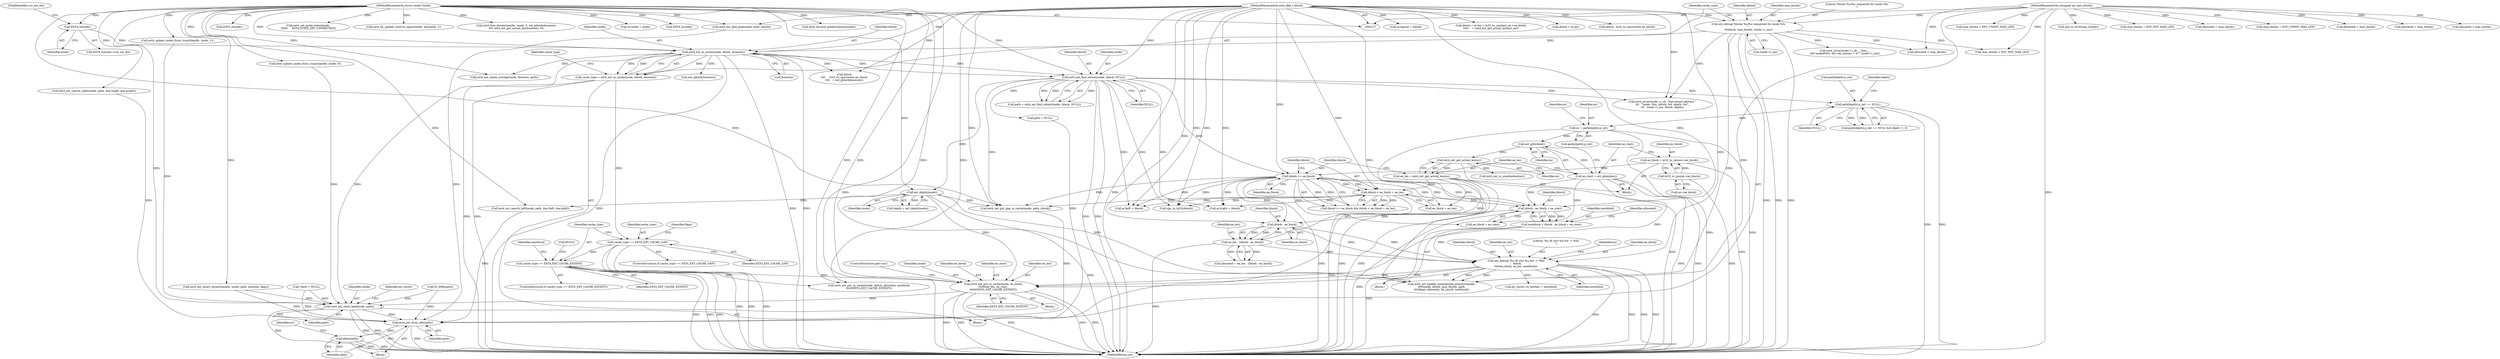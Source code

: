 digraph "0_linux_744692dc059845b2a3022119871846e74d4f6e11@pointer" {
"1000353" [label="(Call,ext4_ext_put_in_cache(inode, ee_block,\n\t\t\t\t\t\t\tee_len, ee_start,\n\t\t\t\t\t\t\tEXT4_EXT_CACHE_EXTENT))"];
"1000253" [label="(Call,ext_depth(inode))"];
"1000235" [label="(Call,ext4_ext_find_extent(inode, iblock, NULL))"];
"1000178" [label="(Call,ext4_ext_in_cache(inode, iblock, &newex))"];
"1000160" [label="(Call,EXT4_I(inode))"];
"1000129" [label="(MethodParameterIn,struct inode *inode)"];
"1000169" [label="(Call,ext_debug(\"blocks %u/%u requested for inode %lu\n\",\n\t\t\tiblock, max_blocks, inode->i_ino))"];
"1000130" [label="(MethodParameterIn,ext4_lblk_t iblock)"];
"1000131" [label="(MethodParameterIn,unsigned int max_blocks)"];
"1000342" [label="(Call,ext_debug(\"%u fit into %u:%d -> %llu\n\", iblock,\n\t\t\t\t\tee_block, ee_len, newblock))"];
"1000339" [label="(Call,iblock - ee_block)"];
"1000330" [label="(Call,iblock - ee_block + ee_start)"];
"1000322" [label="(Call,iblock < ee_block + ee_len)"];
"1000319" [label="(Call,iblock >= ee_block)"];
"1000301" [label="(Call,ee_block = le32_to_cpu(ex->ee_block))"];
"1000303" [label="(Call,le32_to_cpu(ex->ee_block))"];
"1000313" [label="(Call,ee_len = ext4_ext_get_actual_len(ex))"];
"1000315" [label="(Call,ext4_ext_get_actual_len(ex))"];
"1000310" [label="(Call,ext_pblock(ex))"];
"1000290" [label="(Call,ex = path[depth].p_ext)"];
"1000257" [label="(Call,path[depth].p_ext == NULL)"];
"1000308" [label="(Call,ee_start = ext_pblock(ex))"];
"1000337" [label="(Call,ee_len - (iblock - ee_block))"];
"1000328" [label="(Call,newblock = iblock - ee_block + ee_start)"];
"1000201" [label="(Call,cache_type == EXT4_EXT_CACHE_EXTENT)"];
"1000187" [label="(Call,cache_type == EXT4_EXT_CACHE_GAP)"];
"1000176" [label="(Call,cache_type = ext4_ext_in_cache(inode, iblock, &newex))"];
"1000714" [label="(Call,ext4_ext_show_leaf(inode, path))"];
"1000737" [label="(Call,ext4_ext_drop_refs(path))"];
"1000739" [label="(Call,kfree(path))"];
"1000697" [label="(Call,ext4_update_inode_fsync_trans(handle, inode, 1))"];
"1000263" [label="(Identifier,NULL)"];
"1000357" [label="(Identifier,ee_start)"];
"1000393" [label="(Call,ext4_ext_search_left(inode, path, &ar.lleft, &ar.pleft))"];
"1000645" [label="(Call,ext4_free_blocks(handle, inode, 0, ext_pblock(&newex),\n\t\t\t\t ext4_ext_get_actual_len(&newex), 0))"];
"1000161" [label="(Identifier,inode)"];
"1000257" [label="(Call,path[depth].p_ext == NULL)"];
"1000482" [label="(Call,ar.inode = inode)"];
"1000320" [label="(Identifier,iblock)"];
"1000303" [label="(Call,le32_to_cpu(ex->ee_block))"];
"1000176" [label="(Call,cache_type = ext4_ext_in_cache(inode, iblock, &newex))"];
"1000232" [label="(Call,BUG())"];
"1000179" [label="(Identifier,inode)"];
"1000437" [label="(Call,max_blocks = EXT_INIT_MAX_LEN)"];
"1000291" [label="(Identifier,ex)"];
"1000292" [label="(Call,path[depth].p_ext)"];
"1000691" [label="(Call,ext4_ext_put_in_cache(inode, iblock, allocated, newblock,\n\t\t\t\t\t\tEXT4_EXT_CACHE_EXTENT))"];
"1000254" [label="(Identifier,inode)"];
"1000407" [label="(Call,ar.lright = iblock)"];
"1000345" [label="(Identifier,ee_block)"];
"1000134" [label="(Block,)"];
"1000304" [label="(Call,ex->ee_block)"];
"1000172" [label="(Identifier,max_blocks)"];
"1000344" [label="(Identifier,iblock)"];
"1000186" [label="(ControlStructure,if (cache_type == EXT4_EXT_CACHE_GAP))"];
"1000327" [label="(Block,)"];
"1000356" [label="(Identifier,ee_len)"];
"1000479" [label="(Call,allocated = max_blocks)"];
"1000495" [label="(Call,ar.logical = iblock)"];
"1000716" [label="(Identifier,path)"];
"1000449" [label="(Call,max_blocks = EXT_UNINIT_MAX_LEN)"];
"1000580" [label="(Call,EXT4_I(inode))"];
"1000702" [label="(Call,ext4_update_inode_fsync_trans(handle, inode, 0))"];
"1000595" [label="(Call,iblock + ar.len > le32_to_cpu(last_ex->ee_block)\n\t\t\t\t\t    + ext4_ext_get_actual_len(last_ex))"];
"1000430" [label="(Call,max_blocks > EXT_INIT_MAX_LEN)"];
"1000340" [label="(Identifier,iblock)"];
"1000736" [label="(Block,)"];
"1000177" [label="(Identifier,cache_type)"];
"1000328" [label="(Call,newblock = iblock - ee_block + ee_start)"];
"1000203" [label="(Identifier,EXT4_EXT_CACHE_EXTENT)"];
"1000170" [label="(Literal,\"blocks %u/%u requested for inode %lu\n\")"];
"1000339" [label="(Call,iblock - ee_block)"];
"1000236" [label="(Identifier,inode)"];
"1000309" [label="(Identifier,ee_start)"];
"1000456" [label="(Call,cpu_to_le32(iblock))"];
"1000671" [label="(Call,allocated = max_blocks)"];
"1000299" [label="(Block,)"];
"1000714" [label="(Call,ext4_ext_show_leaf(inode, path))"];
"1000290" [label="(Call,ex = path[depth].p_ext)"];
"1000329" [label="(Identifier,newblock)"];
"1000131" [label="(MethodParameterIn,unsigned int max_blocks)"];
"1000318" [label="(Call,iblock >= ee_block && iblock < ee_block + ee_len)"];
"1000323" [label="(Identifier,iblock)"];
"1000350" [label="(Call,ext4_ext_is_uninitialized(ex))"];
"1000184" [label="(Identifier,cache_type)"];
"1000381" [label="(Call,ext4_ext_put_gap_in_cache(inode, path, iblock))"];
"1000359" [label="(ControlStructure,goto out;)"];
"1000346" [label="(Identifier,ee_len)"];
"1000233" [label="(Call,path = ext4_ext_find_extent(inode, iblock, NULL))"];
"1000746" [label="(MethodReturn,int)"];
"1000715" [label="(Identifier,inode)"];
"1000343" [label="(Literal,\"%u fit into %u:%d -> %llu\n\")"];
"1000313" [label="(Call,ee_len = ext4_ext_get_actual_len(ex))"];
"1000362" [label="(Call,ext4_ext_handle_uninitialized_extents(handle,\n\t\t\t\t\tinode, iblock, max_blocks, path,\n\t\t\t\t\tflags, allocated, bh_result, newblock))"];
"1000643" [label="(Call,ext4_discard_preallocations(inode))"];
"1000207" [label="(Call,iblock\n\t\t\t\t   - le32_to_cpu(newex.ee_block)\n\t\t\t\t   + ext_pblock(&newex))"];
"1000235" [label="(Call,ext4_ext_find_extent(inode, iblock, NULL))"];
"1000596" [label="(Call,iblock + ar.len)"];
"1000237" [label="(Identifier,iblock)"];
"1000332" [label="(Call,ee_block + ee_start)"];
"1000743" [label="(Identifier,err)"];
"1000298" [label="(Identifier,ex)"];
"1000342" [label="(Call,ext_debug(\"%u fit into %u:%d -> %llu\n\", iblock,\n\t\t\t\t\tee_block, ee_len, newblock))"];
"1000251" [label="(Call,depth = ext_depth(inode))"];
"1000160" [label="(Call,EXT4_I(inode))"];
"1000268" [label="(Call,ext4_error(inode->i_sb, \"bad extent address \"\n\t\t\t   \"inode: %lu, iblock: %d, depth: %d\",\n\t\t\t   inode->i_ino, iblock, depth))"];
"1000354" [label="(Identifier,inode)"];
"1000324" [label="(Call,ee_block + ee_len)"];
"1000240" [label="(Call,IS_ERR(path))"];
"1000739" [label="(Call,kfree(path))"];
"1000129" [label="(MethodParameterIn,struct inode *inode)"];
"1000352" [label="(Block,)"];
"1000302" [label="(Identifier,ee_block)"];
"1000311" [label="(Identifier,ex)"];
"1000187" [label="(Call,cache_type == EXT4_EXT_CACHE_GAP)"];
"1000201" [label="(Call,cache_type == EXT4_EXT_CACHE_EXTENT)"];
"1000315" [label="(Call,ext4_ext_get_actual_len(ex))"];
"1000708" [label="(Call,allocated > max_blocks)"];
"1000622" [label="(Call,ext4_error(inode->i_sb, __func__,\n\t\t\t\t\"inode#%lu, eh->eh_entries = 0!\", inode->i_ino))"];
"1000130" [label="(MethodParameterIn,ext4_lblk_t iblock)"];
"1000711" [label="(Call,allocated = max_blocks)"];
"1000169" [label="(Call,ext_debug(\"blocks %u/%u requested for inode %lu\n\",\n\t\t\tiblock, max_blocks, inode->i_ino))"];
"1000189" [label="(Identifier,EXT4_EXT_CACHE_GAP)"];
"1000247" [label="(Call,path = NULL)"];
"1000668" [label="(Call,allocated > max_blocks)"];
"1000256" [label="(Call,path[depth].p_ext == NULL && depth != 0)"];
"1000136" [label="(Call,*path = NULL)"];
"1000358" [label="(Identifier,EXT4_EXT_CACHE_EXTENT)"];
"1000188" [label="(Identifier,cache_type)"];
"1000181" [label="(Call,&newex)"];
"1000314" [label="(Identifier,ee_len)"];
"1000200" [label="(ControlStructure,if (cache_type == EXT4_EXT_CACHE_EXTENT))"];
"1000330" [label="(Call,iblock - ee_block + ee_start)"];
"1000338" [label="(Identifier,ee_len)"];
"1000737" [label="(Call,ext4_ext_drop_refs(path))"];
"1000322" [label="(Call,iblock < ee_block + ee_len)"];
"1000159" [label="(Call,EXT4_I(inode)->cur_aio_dio)"];
"1000443" [label="(Call,max_blocks > EXT_UNINIT_MAX_LEN)"];
"1000206" [label="(Identifier,newblock)"];
"1000738" [label="(Identifier,path)"];
"1000310" [label="(Call,ext_pblock(ex))"];
"1000466" [label="(Call,ext4_ext_check_overlap(inode, &newex, path))"];
"1000633" [label="(Call,ext4_ext_insert_extent(handle, inode, path, &newex, flags))"];
"1000180" [label="(Identifier,iblock)"];
"1000223" [label="(Call,iblock - le32_to_cpu(newex.ee_block))"];
"1000728" [label="(Call,bh_result->b_blocknr = newblock)"];
"1000253" [label="(Call,ext_depth(inode))"];
"1000351" [label="(Identifier,ex)"];
"1000202" [label="(Identifier,cache_type)"];
"1000680" [label="(Call,ext4_da_update_reserve_space(inode, allocated, 1))"];
"1000491" [label="(Call,ext4_ext_find_goal(inode, path, iblock))"];
"1000331" [label="(Identifier,iblock)"];
"1000386" [label="(Call,ar.lleft = iblock)"];
"1000265" [label="(Identifier,depth)"];
"1000162" [label="(FieldIdentifier,cur_aio_dio)"];
"1000194" [label="(Identifier,flags)"];
"1000214" [label="(Call,ext_pblock(&newex))"];
"1000258" [label="(Call,path[depth].p_ext)"];
"1000178" [label="(Call,ext4_ext_in_cache(inode, iblock, &newex))"];
"1000341" [label="(Identifier,ee_block)"];
"1000462" [label="(Call,cpu_to_le16(max_blocks))"];
"1000173" [label="(Call,inode->i_ino)"];
"1000301" [label="(Call,ee_block = le32_to_cpu(ex->ee_block))"];
"1000238" [label="(Identifier,NULL)"];
"1000308" [label="(Call,ee_start = ext_pblock(ex))"];
"1000573" [label="(Call,ext4_set_inode_state(inode,\n \t\t\t\t\t\t     EXT4_STATE_DIO_UNWRITTEN))"];
"1000347" [label="(Identifier,newblock)"];
"1000355" [label="(Identifier,ee_block)"];
"1000337" [label="(Call,ee_len - (iblock - ee_block))"];
"1000335" [label="(Call,allocated = ee_len - (iblock - ee_block))"];
"1000414" [label="(Call,ext4_ext_search_right(inode, path, &ar.lright, &ar.pright))"];
"1000321" [label="(Identifier,ee_block)"];
"1000319" [label="(Call,iblock >= ee_block)"];
"1000316" [label="(Identifier,ex)"];
"1000718" [label="(Identifier,bh_result)"];
"1000353" [label="(Call,ext4_ext_put_in_cache(inode, ee_block,\n\t\t\t\t\t\t\tee_len, ee_start,\n\t\t\t\t\t\t\tEXT4_EXT_CACHE_EXTENT))"];
"1000336" [label="(Identifier,allocated)"];
"1000171" [label="(Identifier,iblock)"];
"1000610" [label="(Call,EXT4_I(inode))"];
"1000740" [label="(Identifier,path)"];
"1000353" -> "1000352"  [label="AST: "];
"1000353" -> "1000358"  [label="CFG: "];
"1000354" -> "1000353"  [label="AST: "];
"1000355" -> "1000353"  [label="AST: "];
"1000356" -> "1000353"  [label="AST: "];
"1000357" -> "1000353"  [label="AST: "];
"1000358" -> "1000353"  [label="AST: "];
"1000359" -> "1000353"  [label="CFG: "];
"1000353" -> "1000746"  [label="DDG: "];
"1000353" -> "1000746"  [label="DDG: "];
"1000353" -> "1000746"  [label="DDG: "];
"1000353" -> "1000746"  [label="DDG: "];
"1000353" -> "1000746"  [label="DDG: "];
"1000253" -> "1000353"  [label="DDG: "];
"1000129" -> "1000353"  [label="DDG: "];
"1000342" -> "1000353"  [label="DDG: "];
"1000342" -> "1000353"  [label="DDG: "];
"1000308" -> "1000353"  [label="DDG: "];
"1000201" -> "1000353"  [label="DDG: "];
"1000353" -> "1000714"  [label="DDG: "];
"1000253" -> "1000251"  [label="AST: "];
"1000253" -> "1000254"  [label="CFG: "];
"1000254" -> "1000253"  [label="AST: "];
"1000251" -> "1000253"  [label="CFG: "];
"1000253" -> "1000746"  [label="DDG: "];
"1000253" -> "1000251"  [label="DDG: "];
"1000235" -> "1000253"  [label="DDG: "];
"1000129" -> "1000253"  [label="DDG: "];
"1000253" -> "1000362"  [label="DDG: "];
"1000253" -> "1000381"  [label="DDG: "];
"1000253" -> "1000393"  [label="DDG: "];
"1000235" -> "1000233"  [label="AST: "];
"1000235" -> "1000238"  [label="CFG: "];
"1000236" -> "1000235"  [label="AST: "];
"1000237" -> "1000235"  [label="AST: "];
"1000238" -> "1000235"  [label="AST: "];
"1000233" -> "1000235"  [label="CFG: "];
"1000235" -> "1000746"  [label="DDG: "];
"1000235" -> "1000746"  [label="DDG: "];
"1000235" -> "1000233"  [label="DDG: "];
"1000235" -> "1000233"  [label="DDG: "];
"1000235" -> "1000233"  [label="DDG: "];
"1000178" -> "1000235"  [label="DDG: "];
"1000178" -> "1000235"  [label="DDG: "];
"1000129" -> "1000235"  [label="DDG: "];
"1000130" -> "1000235"  [label="DDG: "];
"1000235" -> "1000247"  [label="DDG: "];
"1000235" -> "1000257"  [label="DDG: "];
"1000235" -> "1000268"  [label="DDG: "];
"1000235" -> "1000319"  [label="DDG: "];
"1000235" -> "1000381"  [label="DDG: "];
"1000235" -> "1000386"  [label="DDG: "];
"1000235" -> "1000407"  [label="DDG: "];
"1000235" -> "1000456"  [label="DDG: "];
"1000178" -> "1000176"  [label="AST: "];
"1000178" -> "1000181"  [label="CFG: "];
"1000179" -> "1000178"  [label="AST: "];
"1000180" -> "1000178"  [label="AST: "];
"1000181" -> "1000178"  [label="AST: "];
"1000176" -> "1000178"  [label="CFG: "];
"1000178" -> "1000746"  [label="DDG: "];
"1000178" -> "1000746"  [label="DDG: "];
"1000178" -> "1000746"  [label="DDG: "];
"1000178" -> "1000176"  [label="DDG: "];
"1000178" -> "1000176"  [label="DDG: "];
"1000178" -> "1000176"  [label="DDG: "];
"1000160" -> "1000178"  [label="DDG: "];
"1000129" -> "1000178"  [label="DDG: "];
"1000169" -> "1000178"  [label="DDG: "];
"1000130" -> "1000178"  [label="DDG: "];
"1000178" -> "1000207"  [label="DDG: "];
"1000178" -> "1000214"  [label="DDG: "];
"1000178" -> "1000466"  [label="DDG: "];
"1000178" -> "1000714"  [label="DDG: "];
"1000160" -> "1000159"  [label="AST: "];
"1000160" -> "1000161"  [label="CFG: "];
"1000161" -> "1000160"  [label="AST: "];
"1000162" -> "1000160"  [label="CFG: "];
"1000129" -> "1000160"  [label="DDG: "];
"1000129" -> "1000127"  [label="AST: "];
"1000129" -> "1000746"  [label="DDG: "];
"1000129" -> "1000362"  [label="DDG: "];
"1000129" -> "1000381"  [label="DDG: "];
"1000129" -> "1000393"  [label="DDG: "];
"1000129" -> "1000414"  [label="DDG: "];
"1000129" -> "1000466"  [label="DDG: "];
"1000129" -> "1000482"  [label="DDG: "];
"1000129" -> "1000491"  [label="DDG: "];
"1000129" -> "1000573"  [label="DDG: "];
"1000129" -> "1000580"  [label="DDG: "];
"1000129" -> "1000610"  [label="DDG: "];
"1000129" -> "1000633"  [label="DDG: "];
"1000129" -> "1000643"  [label="DDG: "];
"1000129" -> "1000645"  [label="DDG: "];
"1000129" -> "1000680"  [label="DDG: "];
"1000129" -> "1000691"  [label="DDG: "];
"1000129" -> "1000697"  [label="DDG: "];
"1000129" -> "1000702"  [label="DDG: "];
"1000129" -> "1000714"  [label="DDG: "];
"1000169" -> "1000134"  [label="AST: "];
"1000169" -> "1000173"  [label="CFG: "];
"1000170" -> "1000169"  [label="AST: "];
"1000171" -> "1000169"  [label="AST: "];
"1000172" -> "1000169"  [label="AST: "];
"1000173" -> "1000169"  [label="AST: "];
"1000177" -> "1000169"  [label="CFG: "];
"1000169" -> "1000746"  [label="DDG: "];
"1000169" -> "1000746"  [label="DDG: "];
"1000169" -> "1000746"  [label="DDG: "];
"1000130" -> "1000169"  [label="DDG: "];
"1000131" -> "1000169"  [label="DDG: "];
"1000169" -> "1000268"  [label="DDG: "];
"1000169" -> "1000362"  [label="DDG: "];
"1000169" -> "1000430"  [label="DDG: "];
"1000169" -> "1000622"  [label="DDG: "];
"1000169" -> "1000708"  [label="DDG: "];
"1000130" -> "1000127"  [label="AST: "];
"1000130" -> "1000746"  [label="DDG: "];
"1000130" -> "1000207"  [label="DDG: "];
"1000130" -> "1000223"  [label="DDG: "];
"1000130" -> "1000268"  [label="DDG: "];
"1000130" -> "1000319"  [label="DDG: "];
"1000130" -> "1000322"  [label="DDG: "];
"1000130" -> "1000330"  [label="DDG: "];
"1000130" -> "1000339"  [label="DDG: "];
"1000130" -> "1000342"  [label="DDG: "];
"1000130" -> "1000362"  [label="DDG: "];
"1000130" -> "1000381"  [label="DDG: "];
"1000130" -> "1000386"  [label="DDG: "];
"1000130" -> "1000407"  [label="DDG: "];
"1000130" -> "1000456"  [label="DDG: "];
"1000130" -> "1000491"  [label="DDG: "];
"1000130" -> "1000495"  [label="DDG: "];
"1000130" -> "1000595"  [label="DDG: "];
"1000130" -> "1000596"  [label="DDG: "];
"1000130" -> "1000691"  [label="DDG: "];
"1000131" -> "1000127"  [label="AST: "];
"1000131" -> "1000746"  [label="DDG: "];
"1000131" -> "1000362"  [label="DDG: "];
"1000131" -> "1000430"  [label="DDG: "];
"1000131" -> "1000437"  [label="DDG: "];
"1000131" -> "1000443"  [label="DDG: "];
"1000131" -> "1000449"  [label="DDG: "];
"1000131" -> "1000462"  [label="DDG: "];
"1000131" -> "1000479"  [label="DDG: "];
"1000131" -> "1000668"  [label="DDG: "];
"1000131" -> "1000671"  [label="DDG: "];
"1000131" -> "1000708"  [label="DDG: "];
"1000131" -> "1000711"  [label="DDG: "];
"1000342" -> "1000327"  [label="AST: "];
"1000342" -> "1000347"  [label="CFG: "];
"1000343" -> "1000342"  [label="AST: "];
"1000344" -> "1000342"  [label="AST: "];
"1000345" -> "1000342"  [label="AST: "];
"1000346" -> "1000342"  [label="AST: "];
"1000347" -> "1000342"  [label="AST: "];
"1000351" -> "1000342"  [label="CFG: "];
"1000342" -> "1000746"  [label="DDG: "];
"1000342" -> "1000746"  [label="DDG: "];
"1000342" -> "1000746"  [label="DDG: "];
"1000342" -> "1000746"  [label="DDG: "];
"1000339" -> "1000342"  [label="DDG: "];
"1000339" -> "1000342"  [label="DDG: "];
"1000337" -> "1000342"  [label="DDG: "];
"1000328" -> "1000342"  [label="DDG: "];
"1000342" -> "1000362"  [label="DDG: "];
"1000342" -> "1000362"  [label="DDG: "];
"1000342" -> "1000728"  [label="DDG: "];
"1000339" -> "1000337"  [label="AST: "];
"1000339" -> "1000341"  [label="CFG: "];
"1000340" -> "1000339"  [label="AST: "];
"1000341" -> "1000339"  [label="AST: "];
"1000337" -> "1000339"  [label="CFG: "];
"1000339" -> "1000337"  [label="DDG: "];
"1000339" -> "1000337"  [label="DDG: "];
"1000330" -> "1000339"  [label="DDG: "];
"1000319" -> "1000339"  [label="DDG: "];
"1000330" -> "1000328"  [label="AST: "];
"1000330" -> "1000332"  [label="CFG: "];
"1000331" -> "1000330"  [label="AST: "];
"1000332" -> "1000330"  [label="AST: "];
"1000328" -> "1000330"  [label="CFG: "];
"1000330" -> "1000746"  [label="DDG: "];
"1000330" -> "1000328"  [label="DDG: "];
"1000330" -> "1000328"  [label="DDG: "];
"1000322" -> "1000330"  [label="DDG: "];
"1000319" -> "1000330"  [label="DDG: "];
"1000319" -> "1000330"  [label="DDG: "];
"1000308" -> "1000330"  [label="DDG: "];
"1000322" -> "1000318"  [label="AST: "];
"1000322" -> "1000324"  [label="CFG: "];
"1000323" -> "1000322"  [label="AST: "];
"1000324" -> "1000322"  [label="AST: "];
"1000318" -> "1000322"  [label="CFG: "];
"1000322" -> "1000746"  [label="DDG: "];
"1000322" -> "1000318"  [label="DDG: "];
"1000322" -> "1000318"  [label="DDG: "];
"1000319" -> "1000322"  [label="DDG: "];
"1000319" -> "1000322"  [label="DDG: "];
"1000313" -> "1000322"  [label="DDG: "];
"1000322" -> "1000381"  [label="DDG: "];
"1000322" -> "1000386"  [label="DDG: "];
"1000322" -> "1000407"  [label="DDG: "];
"1000322" -> "1000456"  [label="DDG: "];
"1000319" -> "1000318"  [label="AST: "];
"1000319" -> "1000321"  [label="CFG: "];
"1000320" -> "1000319"  [label="AST: "];
"1000321" -> "1000319"  [label="AST: "];
"1000323" -> "1000319"  [label="CFG: "];
"1000318" -> "1000319"  [label="CFG: "];
"1000319" -> "1000746"  [label="DDG: "];
"1000319" -> "1000318"  [label="DDG: "];
"1000319" -> "1000318"  [label="DDG: "];
"1000301" -> "1000319"  [label="DDG: "];
"1000319" -> "1000324"  [label="DDG: "];
"1000319" -> "1000332"  [label="DDG: "];
"1000319" -> "1000381"  [label="DDG: "];
"1000319" -> "1000386"  [label="DDG: "];
"1000319" -> "1000407"  [label="DDG: "];
"1000319" -> "1000456"  [label="DDG: "];
"1000301" -> "1000299"  [label="AST: "];
"1000301" -> "1000303"  [label="CFG: "];
"1000302" -> "1000301"  [label="AST: "];
"1000303" -> "1000301"  [label="AST: "];
"1000309" -> "1000301"  [label="CFG: "];
"1000301" -> "1000746"  [label="DDG: "];
"1000303" -> "1000301"  [label="DDG: "];
"1000303" -> "1000304"  [label="CFG: "];
"1000304" -> "1000303"  [label="AST: "];
"1000303" -> "1000746"  [label="DDG: "];
"1000313" -> "1000299"  [label="AST: "];
"1000313" -> "1000315"  [label="CFG: "];
"1000314" -> "1000313"  [label="AST: "];
"1000315" -> "1000313"  [label="AST: "];
"1000320" -> "1000313"  [label="CFG: "];
"1000313" -> "1000746"  [label="DDG: "];
"1000313" -> "1000746"  [label="DDG: "];
"1000315" -> "1000313"  [label="DDG: "];
"1000313" -> "1000324"  [label="DDG: "];
"1000313" -> "1000337"  [label="DDG: "];
"1000315" -> "1000316"  [label="CFG: "];
"1000316" -> "1000315"  [label="AST: "];
"1000315" -> "1000746"  [label="DDG: "];
"1000310" -> "1000315"  [label="DDG: "];
"1000315" -> "1000350"  [label="DDG: "];
"1000310" -> "1000308"  [label="AST: "];
"1000310" -> "1000311"  [label="CFG: "];
"1000311" -> "1000310"  [label="AST: "];
"1000308" -> "1000310"  [label="CFG: "];
"1000310" -> "1000308"  [label="DDG: "];
"1000290" -> "1000310"  [label="DDG: "];
"1000290" -> "1000134"  [label="AST: "];
"1000290" -> "1000292"  [label="CFG: "];
"1000291" -> "1000290"  [label="AST: "];
"1000292" -> "1000290"  [label="AST: "];
"1000298" -> "1000290"  [label="CFG: "];
"1000290" -> "1000746"  [label="DDG: "];
"1000290" -> "1000746"  [label="DDG: "];
"1000257" -> "1000290"  [label="DDG: "];
"1000257" -> "1000256"  [label="AST: "];
"1000257" -> "1000263"  [label="CFG: "];
"1000258" -> "1000257"  [label="AST: "];
"1000263" -> "1000257"  [label="AST: "];
"1000265" -> "1000257"  [label="CFG: "];
"1000256" -> "1000257"  [label="CFG: "];
"1000257" -> "1000746"  [label="DDG: "];
"1000257" -> "1000746"  [label="DDG: "];
"1000257" -> "1000256"  [label="DDG: "];
"1000257" -> "1000256"  [label="DDG: "];
"1000308" -> "1000299"  [label="AST: "];
"1000309" -> "1000308"  [label="AST: "];
"1000314" -> "1000308"  [label="CFG: "];
"1000308" -> "1000746"  [label="DDG: "];
"1000308" -> "1000746"  [label="DDG: "];
"1000308" -> "1000332"  [label="DDG: "];
"1000337" -> "1000335"  [label="AST: "];
"1000338" -> "1000337"  [label="AST: "];
"1000335" -> "1000337"  [label="CFG: "];
"1000337" -> "1000746"  [label="DDG: "];
"1000337" -> "1000335"  [label="DDG: "];
"1000337" -> "1000335"  [label="DDG: "];
"1000328" -> "1000327"  [label="AST: "];
"1000329" -> "1000328"  [label="AST: "];
"1000336" -> "1000328"  [label="CFG: "];
"1000328" -> "1000746"  [label="DDG: "];
"1000201" -> "1000200"  [label="AST: "];
"1000201" -> "1000203"  [label="CFG: "];
"1000202" -> "1000201"  [label="AST: "];
"1000203" -> "1000201"  [label="AST: "];
"1000206" -> "1000201"  [label="CFG: "];
"1000232" -> "1000201"  [label="CFG: "];
"1000201" -> "1000746"  [label="DDG: "];
"1000201" -> "1000746"  [label="DDG: "];
"1000201" -> "1000746"  [label="DDG: "];
"1000187" -> "1000201"  [label="DDG: "];
"1000201" -> "1000691"  [label="DDG: "];
"1000187" -> "1000186"  [label="AST: "];
"1000187" -> "1000189"  [label="CFG: "];
"1000188" -> "1000187"  [label="AST: "];
"1000189" -> "1000187"  [label="AST: "];
"1000194" -> "1000187"  [label="CFG: "];
"1000202" -> "1000187"  [label="CFG: "];
"1000187" -> "1000746"  [label="DDG: "];
"1000187" -> "1000746"  [label="DDG: "];
"1000187" -> "1000746"  [label="DDG: "];
"1000176" -> "1000187"  [label="DDG: "];
"1000176" -> "1000134"  [label="AST: "];
"1000177" -> "1000176"  [label="AST: "];
"1000184" -> "1000176"  [label="CFG: "];
"1000176" -> "1000746"  [label="DDG: "];
"1000176" -> "1000746"  [label="DDG: "];
"1000714" -> "1000134"  [label="AST: "];
"1000714" -> "1000716"  [label="CFG: "];
"1000715" -> "1000714"  [label="AST: "];
"1000716" -> "1000714"  [label="AST: "];
"1000718" -> "1000714"  [label="CFG: "];
"1000714" -> "1000746"  [label="DDG: "];
"1000714" -> "1000746"  [label="DDG: "];
"1000714" -> "1000746"  [label="DDG: "];
"1000702" -> "1000714"  [label="DDG: "];
"1000697" -> "1000714"  [label="DDG: "];
"1000633" -> "1000714"  [label="DDG: "];
"1000240" -> "1000714"  [label="DDG: "];
"1000136" -> "1000714"  [label="DDG: "];
"1000714" -> "1000737"  [label="DDG: "];
"1000737" -> "1000736"  [label="AST: "];
"1000737" -> "1000738"  [label="CFG: "];
"1000738" -> "1000737"  [label="AST: "];
"1000740" -> "1000737"  [label="CFG: "];
"1000737" -> "1000746"  [label="DDG: "];
"1000247" -> "1000737"  [label="DDG: "];
"1000381" -> "1000737"  [label="DDG: "];
"1000491" -> "1000737"  [label="DDG: "];
"1000414" -> "1000737"  [label="DDG: "];
"1000633" -> "1000737"  [label="DDG: "];
"1000240" -> "1000737"  [label="DDG: "];
"1000136" -> "1000737"  [label="DDG: "];
"1000393" -> "1000737"  [label="DDG: "];
"1000737" -> "1000739"  [label="DDG: "];
"1000739" -> "1000736"  [label="AST: "];
"1000739" -> "1000740"  [label="CFG: "];
"1000740" -> "1000739"  [label="AST: "];
"1000743" -> "1000739"  [label="CFG: "];
"1000739" -> "1000746"  [label="DDG: "];
"1000739" -> "1000746"  [label="DDG: "];
}
